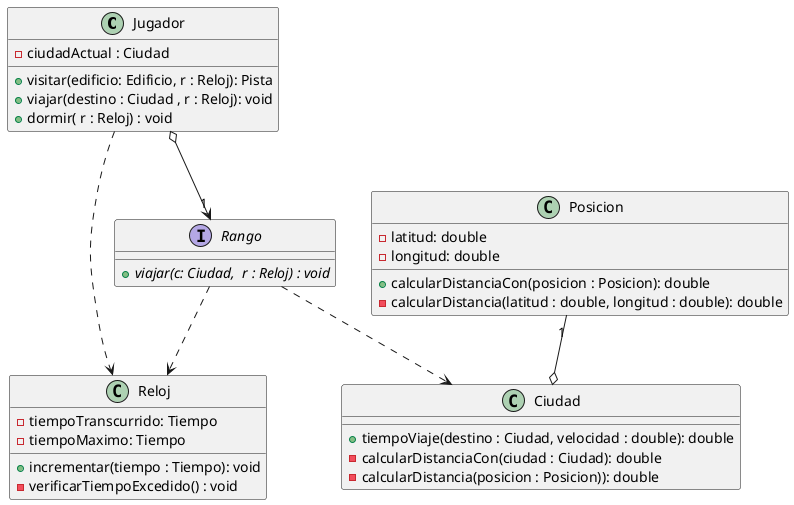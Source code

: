 @startuml

Jugador o--> "1" Rango
Jugador ..> Reloj
Rango ..> Reloj
Rango ..> Ciudad
Posicion "1" --o Ciudad


interface Rango {
    {abstract} + viajar(c: Ciudad,  r : Reloj) : void
}

class Jugador {
    - ciudadActual : Ciudad
    + visitar(edificio: Edificio, r : Reloj): Pista
    + viajar(destino : Ciudad , r : Reloj): void
    + dormir( r : Reloj) : void
}

class Ciudad {
    + tiempoViaje(destino : Ciudad, velocidad : double): double
    - calcularDistanciaCon(ciudad : Ciudad): double
    - calcularDistancia(posicion : Posicion)): double
}

class Posicion {
    - latitud: double
    - longitud: double
    + calcularDistanciaCon(posicion : Posicion): double
    - calcularDistancia(latitud : double, longitud : double): double
}

class Reloj{
    - tiempoTranscurrido: Tiempo
    - tiempoMaximo: Tiempo
    + incrementar(tiempo : Tiempo): void
    - verificarTiempoExcedido() : void
}

@enduml

